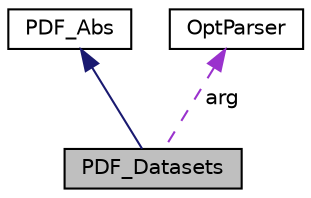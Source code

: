 digraph "PDF_Datasets"
{
  edge [fontname="Helvetica",fontsize="10",labelfontname="Helvetica",labelfontsize="10"];
  node [fontname="Helvetica",fontsize="10",shape=record];
  Node3 [label="PDF_Datasets",height=0.2,width=0.4,color="black", fillcolor="grey75", style="filled", fontcolor="black"];
  Node4 -> Node3 [dir="back",color="midnightblue",fontsize="10",style="solid",fontname="Helvetica"];
  Node4 [label="PDF_Abs",height=0.2,width=0.4,color="black", fillcolor="white", style="filled",URL="$class_p_d_f___abs.html"];
  Node5 -> Node3 [dir="back",color="darkorchid3",fontsize="10",style="dashed",label=" arg" ,fontname="Helvetica"];
  Node5 [label="OptParser",height=0.2,width=0.4,color="black", fillcolor="white", style="filled",URL="$class_opt_parser.html"];
}
